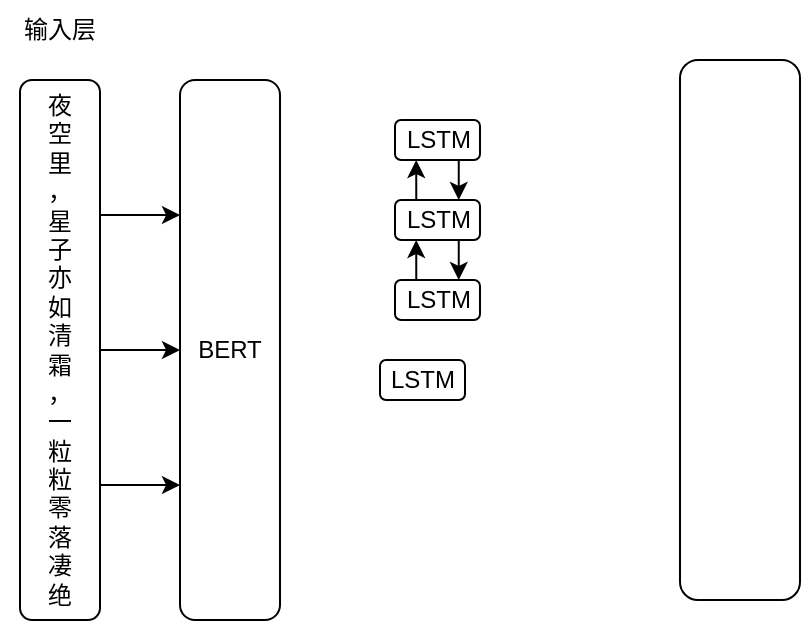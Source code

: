 <mxfile version="20.6.0" type="github">
  <diagram id="2dio9p3JAMcmIQygTBbo" name="第 1 页">
    <mxGraphModel dx="782" dy="392" grid="1" gridSize="10" guides="1" tooltips="1" connect="1" arrows="1" fold="1" page="1" pageScale="1" pageWidth="827" pageHeight="1169" math="0" shadow="0">
      <root>
        <mxCell id="0" />
        <mxCell id="1" parent="0" />
        <mxCell id="iS_dDltOH38D1OFg85Wk-5" style="edgeStyle=orthogonalEdgeStyle;rounded=0;orthogonalLoop=1;jettySize=auto;html=1;exitX=0;exitY=0.5;exitDx=0;exitDy=0;entryX=1;entryY=0.5;entryDx=0;entryDy=0;" edge="1" parent="1" source="iS_dDltOH38D1OFg85Wk-1" target="iS_dDltOH38D1OFg85Wk-4">
          <mxGeometry relative="1" as="geometry" />
        </mxCell>
        <mxCell id="iS_dDltOH38D1OFg85Wk-6" style="edgeStyle=orthogonalEdgeStyle;rounded=0;orthogonalLoop=1;jettySize=auto;html=1;exitX=0;exitY=0.75;exitDx=0;exitDy=0;entryX=1;entryY=0.75;entryDx=0;entryDy=0;" edge="1" parent="1" source="iS_dDltOH38D1OFg85Wk-1" target="iS_dDltOH38D1OFg85Wk-4">
          <mxGeometry relative="1" as="geometry" />
        </mxCell>
        <mxCell id="iS_dDltOH38D1OFg85Wk-9" style="edgeStyle=orthogonalEdgeStyle;rounded=0;orthogonalLoop=1;jettySize=auto;html=1;exitX=0;exitY=0.25;exitDx=0;exitDy=0;entryX=1;entryY=0.25;entryDx=0;entryDy=0;" edge="1" parent="1" source="iS_dDltOH38D1OFg85Wk-1" target="iS_dDltOH38D1OFg85Wk-4">
          <mxGeometry relative="1" as="geometry" />
        </mxCell>
        <mxCell id="iS_dDltOH38D1OFg85Wk-1" value="&lt;div&gt;夜&lt;/div&gt;&lt;div&gt;空&lt;/div&gt;&lt;div&gt;里&lt;/div&gt;&lt;div&gt;，&lt;/div&gt;&lt;div&gt;&lt;span style=&quot;background-color: transparent;&quot;&gt;星&lt;/span&gt;&lt;/div&gt;&lt;div&gt;&lt;span style=&quot;background-color: transparent;&quot;&gt;子&lt;/span&gt;&lt;/div&gt;&lt;div&gt;&lt;span style=&quot;background-color: transparent;&quot;&gt;亦&lt;/span&gt;&lt;/div&gt;&lt;div&gt;如&lt;/div&gt;&lt;div&gt;清&lt;/div&gt;&lt;div&gt;霜&lt;/div&gt;&lt;div&gt;，&lt;/div&gt;&lt;div&gt;一&lt;/div&gt;&lt;div&gt;粒&lt;/div&gt;&lt;div&gt;粒&lt;/div&gt;&lt;div&gt;零&lt;/div&gt;&lt;div&gt;落&lt;/div&gt;&lt;div&gt;凄&lt;/div&gt;&lt;div&gt;绝&lt;/div&gt;" style="rounded=1;whiteSpace=wrap;html=1;direction=west;" vertex="1" parent="1">
          <mxGeometry x="40" y="80" width="40" height="270" as="geometry" />
        </mxCell>
        <mxCell id="iS_dDltOH38D1OFg85Wk-4" value="BERT" style="rounded=1;whiteSpace=wrap;html=1;direction=west;" vertex="1" parent="1">
          <mxGeometry x="120" y="80" width="50" height="270" as="geometry" />
        </mxCell>
        <mxCell id="iS_dDltOH38D1OFg85Wk-11" value="输入层" style="text;html=1;strokeColor=none;fillColor=none;align=center;verticalAlign=middle;whiteSpace=wrap;rounded=0;labelBackgroundColor=none;" vertex="1" parent="1">
          <mxGeometry x="30" y="40" width="60" height="30" as="geometry" />
        </mxCell>
        <mxCell id="iS_dDltOH38D1OFg85Wk-13" value="" style="rounded=1;whiteSpace=wrap;html=1;direction=west;" vertex="1" parent="1">
          <mxGeometry x="370" y="70" width="60" height="270" as="geometry" />
        </mxCell>
        <mxCell id="iS_dDltOH38D1OFg85Wk-32" style="edgeStyle=orthogonalEdgeStyle;rounded=0;orthogonalLoop=1;jettySize=auto;html=1;exitX=0.75;exitY=1;exitDx=0;exitDy=0;entryX=0.75;entryY=0;entryDx=0;entryDy=0;" edge="1" parent="1" source="iS_dDltOH38D1OFg85Wk-14" target="iS_dDltOH38D1OFg85Wk-27">
          <mxGeometry relative="1" as="geometry" />
        </mxCell>
        <mxCell id="iS_dDltOH38D1OFg85Wk-14" value="LSTM" style="rounded=1;whiteSpace=wrap;html=1;labelBackgroundColor=none;" vertex="1" parent="1">
          <mxGeometry x="227.5" y="100" width="42.5" height="20" as="geometry" />
        </mxCell>
        <mxCell id="iS_dDltOH38D1OFg85Wk-31" style="edgeStyle=orthogonalEdgeStyle;rounded=0;orthogonalLoop=1;jettySize=auto;html=1;exitX=0.25;exitY=0;exitDx=0;exitDy=0;entryX=0.25;entryY=1;entryDx=0;entryDy=0;" edge="1" parent="1" source="iS_dDltOH38D1OFg85Wk-27" target="iS_dDltOH38D1OFg85Wk-14">
          <mxGeometry relative="1" as="geometry" />
        </mxCell>
        <mxCell id="iS_dDltOH38D1OFg85Wk-51" style="edgeStyle=orthogonalEdgeStyle;rounded=0;orthogonalLoop=1;jettySize=auto;html=1;exitX=0.75;exitY=1;exitDx=0;exitDy=0;entryX=0.75;entryY=0;entryDx=0;entryDy=0;" edge="1" parent="1" source="iS_dDltOH38D1OFg85Wk-27" target="iS_dDltOH38D1OFg85Wk-50">
          <mxGeometry relative="1" as="geometry" />
        </mxCell>
        <mxCell id="iS_dDltOH38D1OFg85Wk-27" value="LSTM" style="rounded=1;whiteSpace=wrap;html=1;labelBackgroundColor=none;" vertex="1" parent="1">
          <mxGeometry x="227.5" y="140" width="42.5" height="20" as="geometry" />
        </mxCell>
        <mxCell id="iS_dDltOH38D1OFg85Wk-52" style="edgeStyle=orthogonalEdgeStyle;rounded=0;orthogonalLoop=1;jettySize=auto;html=1;exitX=0.25;exitY=0;exitDx=0;exitDy=0;entryX=0.25;entryY=1;entryDx=0;entryDy=0;" edge="1" parent="1" source="iS_dDltOH38D1OFg85Wk-50" target="iS_dDltOH38D1OFg85Wk-27">
          <mxGeometry relative="1" as="geometry" />
        </mxCell>
        <mxCell id="iS_dDltOH38D1OFg85Wk-50" value="LSTM" style="rounded=1;whiteSpace=wrap;html=1;labelBackgroundColor=none;" vertex="1" parent="1">
          <mxGeometry x="227.5" y="180" width="42.5" height="20" as="geometry" />
        </mxCell>
        <mxCell id="iS_dDltOH38D1OFg85Wk-53" value="LSTM" style="rounded=1;whiteSpace=wrap;html=1;labelBackgroundColor=none;" vertex="1" parent="1">
          <mxGeometry x="220" y="220" width="42.5" height="20" as="geometry" />
        </mxCell>
      </root>
    </mxGraphModel>
  </diagram>
</mxfile>
